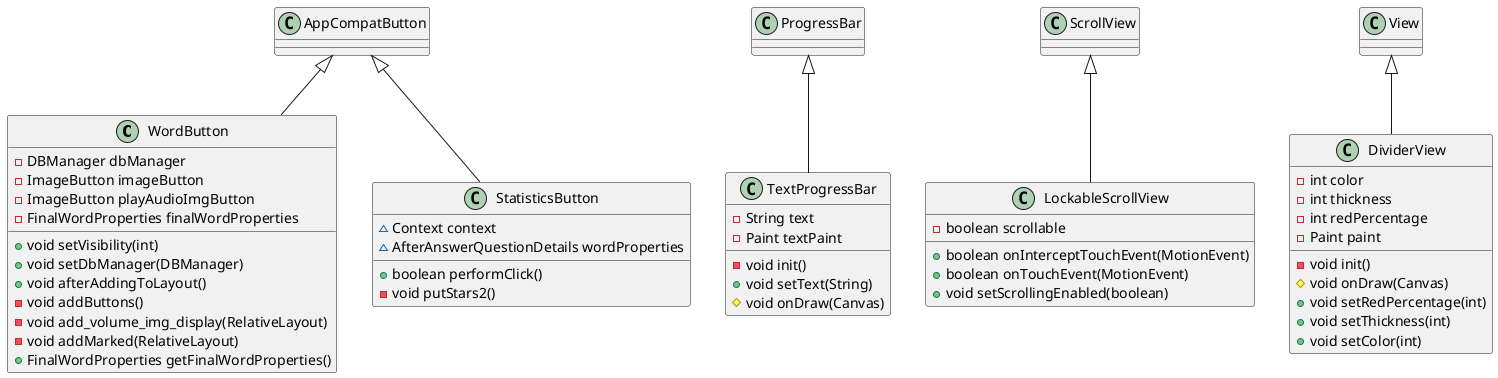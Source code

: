 @startuml
class WordButton {
- DBManager dbManager
- ImageButton imageButton
- ImageButton playAudioImgButton
- FinalWordProperties finalWordProperties
+ void setVisibility(int)
+ void setDbManager(DBManager)
+ void afterAddingToLayout()
- void addButtons()
- void add_volume_img_display(RelativeLayout)
- void addMarked(RelativeLayout)
+ FinalWordProperties getFinalWordProperties()
}


class TextProgressBar {
- String text
- Paint textPaint
- void init()
+ void setText(String)
# void onDraw(Canvas)
}


class LockableScrollView {
- boolean scrollable
+ boolean onInterceptTouchEvent(MotionEvent)
+ boolean onTouchEvent(MotionEvent)
+ void setScrollingEnabled(boolean)
}


class StatisticsButton {
~ Context context
~ AfterAnswerQuestionDetails wordProperties
+ boolean performClick()
- void putStars2()
}


class DividerView {
- int color
- int thickness
- int redPercentage
- Paint paint
- void init()
# void onDraw(Canvas)
+ void setRedPercentage(int)
+ void setThickness(int)
+ void setColor(int)
}




AppCompatButton <|-- WordButton
ProgressBar <|-- TextProgressBar
ScrollView <|-- LockableScrollView
AppCompatButton <|-- StatisticsButton
View <|-- DividerView
@enduml